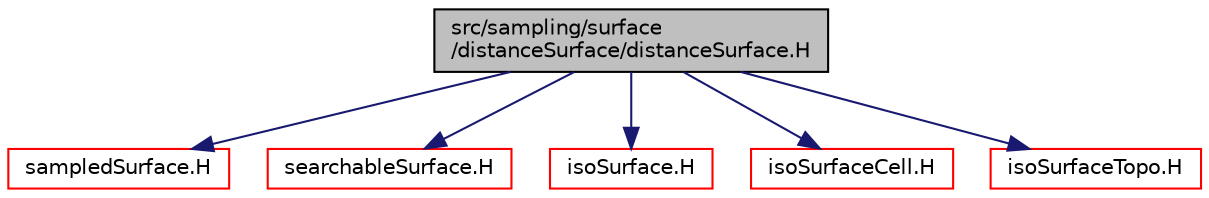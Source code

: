 digraph "src/sampling/surface/distanceSurface/distanceSurface.H"
{
  bgcolor="transparent";
  edge [fontname="Helvetica",fontsize="10",labelfontname="Helvetica",labelfontsize="10"];
  node [fontname="Helvetica",fontsize="10",shape=record];
  Node1 [label="src/sampling/surface\l/distanceSurface/distanceSurface.H",height=0.2,width=0.4,color="black", fillcolor="grey75", style="filled" fontcolor="black"];
  Node1 -> Node2 [color="midnightblue",fontsize="10",style="solid",fontname="Helvetica"];
  Node2 [label="sampledSurface.H",height=0.2,width=0.4,color="red",URL="$sampledSurface_8H.html"];
  Node1 -> Node3 [color="midnightblue",fontsize="10",style="solid",fontname="Helvetica"];
  Node3 [label="searchableSurface.H",height=0.2,width=0.4,color="red",URL="$searchableSurface_8H.html"];
  Node1 -> Node4 [color="midnightblue",fontsize="10",style="solid",fontname="Helvetica"];
  Node4 [label="isoSurface.H",height=0.2,width=0.4,color="red",URL="$isoSurface_8H.html"];
  Node1 -> Node5 [color="midnightblue",fontsize="10",style="solid",fontname="Helvetica"];
  Node5 [label="isoSurfaceCell.H",height=0.2,width=0.4,color="red",URL="$isoSurfaceCell_8H.html"];
  Node1 -> Node6 [color="midnightblue",fontsize="10",style="solid",fontname="Helvetica"];
  Node6 [label="isoSurfaceTopo.H",height=0.2,width=0.4,color="red",URL="$isoSurfaceTopo_8H.html"];
}
